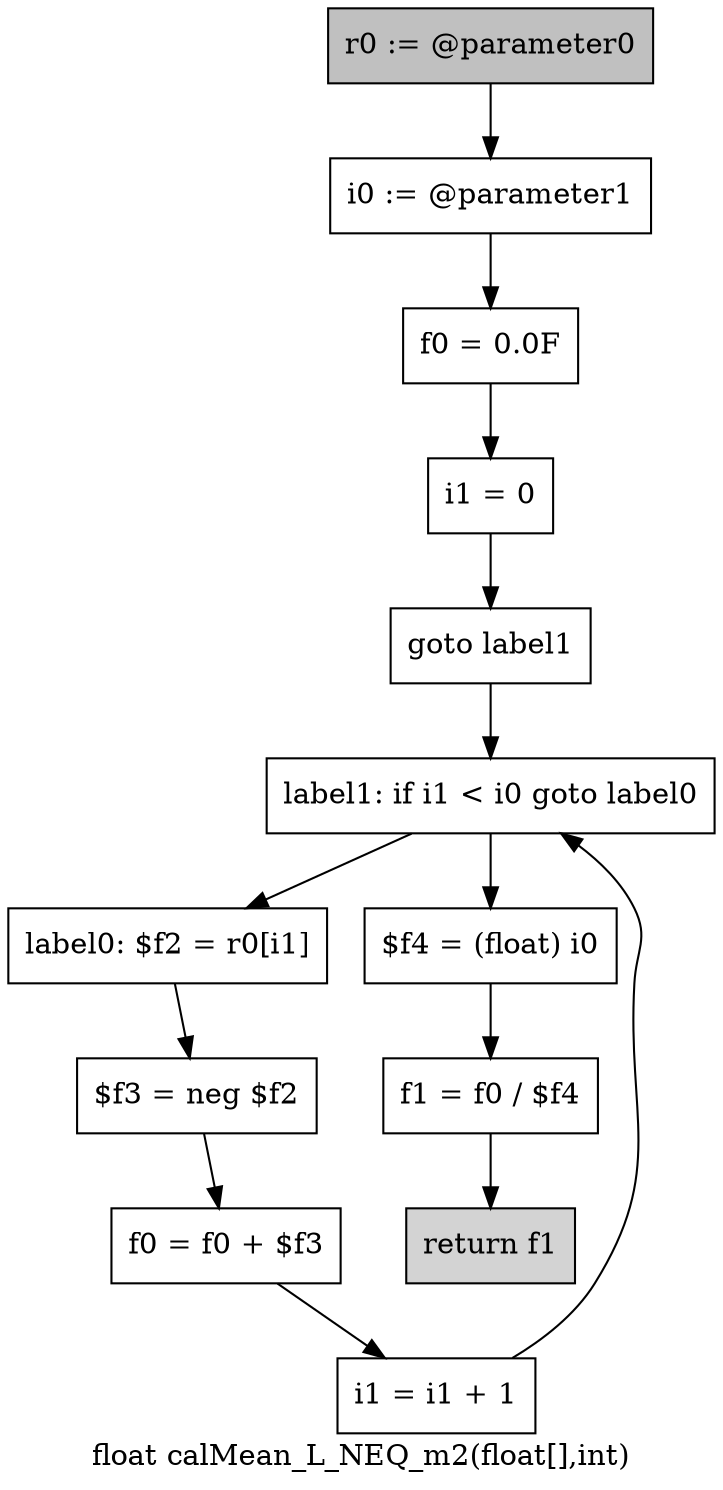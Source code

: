 digraph "float calMean_L_NEQ_m2(float[],int)" {
    label="float calMean_L_NEQ_m2(float[],int)";
    node [shape=box];
    "0" [style=filled,fillcolor=gray,label="r0 := @parameter0",];
    "1" [label="i0 := @parameter1",];
    "0"->"1";
    "2" [label="f0 = 0.0F",];
    "1"->"2";
    "3" [label="i1 = 0",];
    "2"->"3";
    "4" [label="goto label1",];
    "3"->"4";
    "9" [label="label1: if i1 < i0 goto label0",];
    "4"->"9";
    "5" [label="label0: $f2 = r0[i1]",];
    "6" [label="$f3 = neg $f2",];
    "5"->"6";
    "7" [label="f0 = f0 + $f3",];
    "6"->"7";
    "8" [label="i1 = i1 + 1",];
    "7"->"8";
    "8"->"9";
    "9"->"5";
    "10" [label="$f4 = (float) i0",];
    "9"->"10";
    "11" [label="f1 = f0 / $f4",];
    "10"->"11";
    "12" [style=filled,fillcolor=lightgray,label="return f1",];
    "11"->"12";
}
